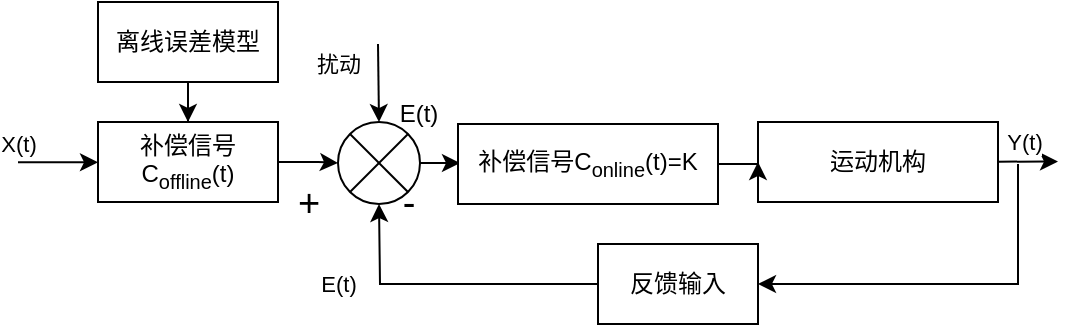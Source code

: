 <mxfile version="24.0.7" type="github">
  <diagram name="第 1 页" id="X_WzhRcTmZeRYNDWzMod">
    <mxGraphModel dx="-697" dy="712" grid="1" gridSize="10" guides="1" tooltips="1" connect="1" arrows="1" fold="1" page="1" pageScale="1" pageWidth="827" pageHeight="1169" math="0" shadow="0">
      <root>
        <mxCell id="0" />
        <mxCell id="1" parent="0" />
        <mxCell id="34MGKpjOczkvwT_8tjg5-220" value="" style="edgeStyle=orthogonalEdgeStyle;rounded=0;orthogonalLoop=1;jettySize=auto;html=1;" edge="1" parent="1" source="34MGKpjOczkvwT_8tjg5-221" target="34MGKpjOczkvwT_8tjg5-241">
          <mxGeometry relative="1" as="geometry" />
        </mxCell>
        <mxCell id="34MGKpjOczkvwT_8tjg5-221" value="" style="ellipse;whiteSpace=wrap;html=1;aspect=fixed;" vertex="1" parent="1">
          <mxGeometry x="2080" y="929" width="41" height="41" as="geometry" />
        </mxCell>
        <mxCell id="34MGKpjOczkvwT_8tjg5-222" value="" style="endArrow=classic;html=1;rounded=0;" edge="1" parent="1">
          <mxGeometry width="50" height="50" relative="1" as="geometry">
            <mxPoint x="1920" y="949.16" as="sourcePoint" />
            <mxPoint x="1960" y="949.16" as="targetPoint" />
          </mxGeometry>
        </mxCell>
        <mxCell id="34MGKpjOczkvwT_8tjg5-223" value="X(t)" style="edgeLabel;html=1;align=center;verticalAlign=middle;resizable=0;points=[];" vertex="1" connectable="0" parent="34MGKpjOczkvwT_8tjg5-222">
          <mxGeometry x="-0.361" y="-2" relative="1" as="geometry">
            <mxPoint x="-13" y="-11" as="offset" />
          </mxGeometry>
        </mxCell>
        <mxCell id="34MGKpjOczkvwT_8tjg5-224" value="" style="edgeStyle=orthogonalEdgeStyle;rounded=0;orthogonalLoop=1;jettySize=auto;html=1;" edge="1" parent="1" source="34MGKpjOczkvwT_8tjg5-225" target="34MGKpjOczkvwT_8tjg5-221">
          <mxGeometry relative="1" as="geometry" />
        </mxCell>
        <mxCell id="34MGKpjOczkvwT_8tjg5-225" value="补偿信号C&lt;sub&gt;offline&lt;/sub&gt;(t)" style="rounded=0;whiteSpace=wrap;html=1;" vertex="1" parent="1">
          <mxGeometry x="1960" y="929" width="90" height="40" as="geometry" />
        </mxCell>
        <mxCell id="34MGKpjOczkvwT_8tjg5-226" value="运动机构" style="rounded=0;whiteSpace=wrap;html=1;" vertex="1" parent="1">
          <mxGeometry x="2290" y="929" width="120" height="40" as="geometry" />
        </mxCell>
        <mxCell id="34MGKpjOczkvwT_8tjg5-227" value="" style="endArrow=classic;html=1;rounded=0;" edge="1" parent="1" source="34MGKpjOczkvwT_8tjg5-226">
          <mxGeometry width="50" height="50" relative="1" as="geometry">
            <mxPoint x="2400" y="948.92" as="sourcePoint" />
            <mxPoint x="2440" y="948.76" as="targetPoint" />
          </mxGeometry>
        </mxCell>
        <mxCell id="34MGKpjOczkvwT_8tjg5-228" value="Y(t)" style="edgeLabel;html=1;align=center;verticalAlign=middle;resizable=0;points=[];" vertex="1" connectable="0" parent="34MGKpjOczkvwT_8tjg5-227">
          <mxGeometry x="0.432" relative="1" as="geometry">
            <mxPoint x="-9" y="-10" as="offset" />
          </mxGeometry>
        </mxCell>
        <mxCell id="34MGKpjOczkvwT_8tjg5-229" value="反馈输入" style="rounded=0;whiteSpace=wrap;html=1;" vertex="1" parent="1">
          <mxGeometry x="2210" y="990" width="80" height="40" as="geometry" />
        </mxCell>
        <mxCell id="34MGKpjOczkvwT_8tjg5-230" value="" style="endArrow=classic;html=1;rounded=0;entryX=1;entryY=0.5;entryDx=0;entryDy=0;" edge="1" parent="1" target="34MGKpjOczkvwT_8tjg5-229">
          <mxGeometry width="50" height="50" relative="1" as="geometry">
            <mxPoint x="2420" y="950" as="sourcePoint" />
            <mxPoint x="2360" y="1040" as="targetPoint" />
            <Array as="points">
              <mxPoint x="2420" y="1010" />
            </Array>
          </mxGeometry>
        </mxCell>
        <mxCell id="34MGKpjOczkvwT_8tjg5-231" value="" style="endArrow=classic;html=1;rounded=0;entryX=0.5;entryY=1;entryDx=0;entryDy=0;exitX=0;exitY=0.5;exitDx=0;exitDy=0;" edge="1" parent="1" source="34MGKpjOczkvwT_8tjg5-229" target="34MGKpjOczkvwT_8tjg5-221">
          <mxGeometry width="50" height="50" relative="1" as="geometry">
            <mxPoint x="2160" y="1004" as="sourcePoint" />
            <mxPoint x="2070" y="1064" as="targetPoint" />
            <Array as="points">
              <mxPoint x="2101" y="1010" />
            </Array>
          </mxGeometry>
        </mxCell>
        <mxCell id="34MGKpjOczkvwT_8tjg5-232" value="E(t)" style="edgeLabel;html=1;align=center;verticalAlign=middle;resizable=0;points=[];" vertex="1" connectable="0" parent="34MGKpjOczkvwT_8tjg5-231">
          <mxGeometry x="0.755" y="-1" relative="1" as="geometry">
            <mxPoint x="-22" y="22" as="offset" />
          </mxGeometry>
        </mxCell>
        <mxCell id="34MGKpjOczkvwT_8tjg5-233" value="" style="endArrow=classic;html=1;rounded=0;entryX=0.5;entryY=0;entryDx=0;entryDy=0;" edge="1" parent="1" target="34MGKpjOczkvwT_8tjg5-221">
          <mxGeometry width="50" height="50" relative="1" as="geometry">
            <mxPoint x="2100" y="890" as="sourcePoint" />
            <mxPoint x="2140" y="890" as="targetPoint" />
          </mxGeometry>
        </mxCell>
        <mxCell id="34MGKpjOczkvwT_8tjg5-234" value="扰动" style="edgeLabel;html=1;align=center;verticalAlign=middle;resizable=0;points=[];" vertex="1" connectable="0" parent="34MGKpjOczkvwT_8tjg5-233">
          <mxGeometry x="-0.421" relative="1" as="geometry">
            <mxPoint x="-20" y="-2" as="offset" />
          </mxGeometry>
        </mxCell>
        <mxCell id="34MGKpjOczkvwT_8tjg5-235" value="" style="endArrow=none;html=1;rounded=0;entryX=1;entryY=1;entryDx=0;entryDy=0;endFill=0;exitX=0;exitY=0;exitDx=0;exitDy=0;" edge="1" parent="1" source="34MGKpjOczkvwT_8tjg5-221" target="34MGKpjOczkvwT_8tjg5-221">
          <mxGeometry width="50" height="50" relative="1" as="geometry">
            <mxPoint x="2210" y="825.5" as="sourcePoint" />
            <mxPoint x="2211" y="864.5" as="targetPoint" />
          </mxGeometry>
        </mxCell>
        <mxCell id="34MGKpjOczkvwT_8tjg5-236" value="" style="endArrow=none;html=1;rounded=0;entryX=1;entryY=0;entryDx=0;entryDy=0;endFill=0;exitX=0;exitY=1;exitDx=0;exitDy=0;" edge="1" parent="1" source="34MGKpjOczkvwT_8tjg5-221" target="34MGKpjOczkvwT_8tjg5-221">
          <mxGeometry width="50" height="50" relative="1" as="geometry">
            <mxPoint x="2096" y="945" as="sourcePoint" />
            <mxPoint x="2125" y="974" as="targetPoint" />
          </mxGeometry>
        </mxCell>
        <mxCell id="34MGKpjOczkvwT_8tjg5-237" value="" style="edgeStyle=orthogonalEdgeStyle;rounded=0;orthogonalLoop=1;jettySize=auto;html=1;" edge="1" parent="1" source="34MGKpjOczkvwT_8tjg5-238" target="34MGKpjOczkvwT_8tjg5-225">
          <mxGeometry relative="1" as="geometry" />
        </mxCell>
        <mxCell id="34MGKpjOczkvwT_8tjg5-238" value="离线误差模型" style="rounded=0;whiteSpace=wrap;html=1;" vertex="1" parent="1">
          <mxGeometry x="1960" y="869" width="90" height="40" as="geometry" />
        </mxCell>
        <mxCell id="34MGKpjOczkvwT_8tjg5-239" value="&lt;font style=&quot;font-size: 19px;&quot;&gt;-&lt;/font&gt;" style="text;html=1;align=center;verticalAlign=middle;resizable=0;points=[];autosize=1;strokeColor=none;fillColor=none;" vertex="1" parent="1">
          <mxGeometry x="2100" y="950" width="30" height="40" as="geometry" />
        </mxCell>
        <mxCell id="34MGKpjOczkvwT_8tjg5-240" value="" style="edgeStyle=orthogonalEdgeStyle;rounded=0;orthogonalLoop=1;jettySize=auto;html=1;" edge="1" parent="1" source="34MGKpjOczkvwT_8tjg5-241" target="34MGKpjOczkvwT_8tjg5-226">
          <mxGeometry relative="1" as="geometry" />
        </mxCell>
        <mxCell id="34MGKpjOczkvwT_8tjg5-241" value="补偿信号C&lt;sub&gt;online&lt;/sub&gt;(t)=K" style="rounded=0;whiteSpace=wrap;html=1;" vertex="1" parent="1">
          <mxGeometry x="2140" y="930" width="130" height="40" as="geometry" />
        </mxCell>
        <mxCell id="34MGKpjOczkvwT_8tjg5-242" value="&lt;font style=&quot;font-size: 19px;&quot;&gt;+&lt;/font&gt;" style="text;html=1;align=center;verticalAlign=middle;resizable=0;points=[];autosize=1;strokeColor=none;fillColor=none;" vertex="1" parent="1">
          <mxGeometry x="2050" y="950" width="30" height="40" as="geometry" />
        </mxCell>
        <mxCell id="34MGKpjOczkvwT_8tjg5-243" value="&lt;span style=&quot;text-wrap: wrap;&quot;&gt;E(t)&lt;/span&gt;" style="text;html=1;align=center;verticalAlign=middle;resizable=0;points=[];autosize=1;strokeColor=none;fillColor=none;" vertex="1" parent="1">
          <mxGeometry x="2100" y="910" width="40" height="30" as="geometry" />
        </mxCell>
      </root>
    </mxGraphModel>
  </diagram>
</mxfile>
